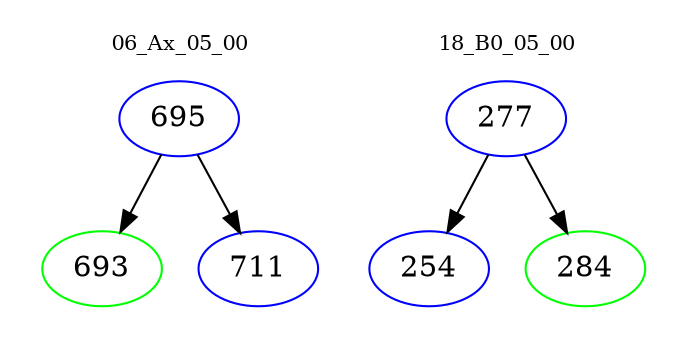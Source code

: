 digraph{
subgraph cluster_0 {
color = white
label = "06_Ax_05_00";
fontsize=10;
T0_695 [label="695", color="blue"]
T0_695 -> T0_693 [color="black"]
T0_693 [label="693", color="green"]
T0_695 -> T0_711 [color="black"]
T0_711 [label="711", color="blue"]
}
subgraph cluster_1 {
color = white
label = "18_B0_05_00";
fontsize=10;
T1_277 [label="277", color="blue"]
T1_277 -> T1_254 [color="black"]
T1_254 [label="254", color="blue"]
T1_277 -> T1_284 [color="black"]
T1_284 [label="284", color="green"]
}
}
